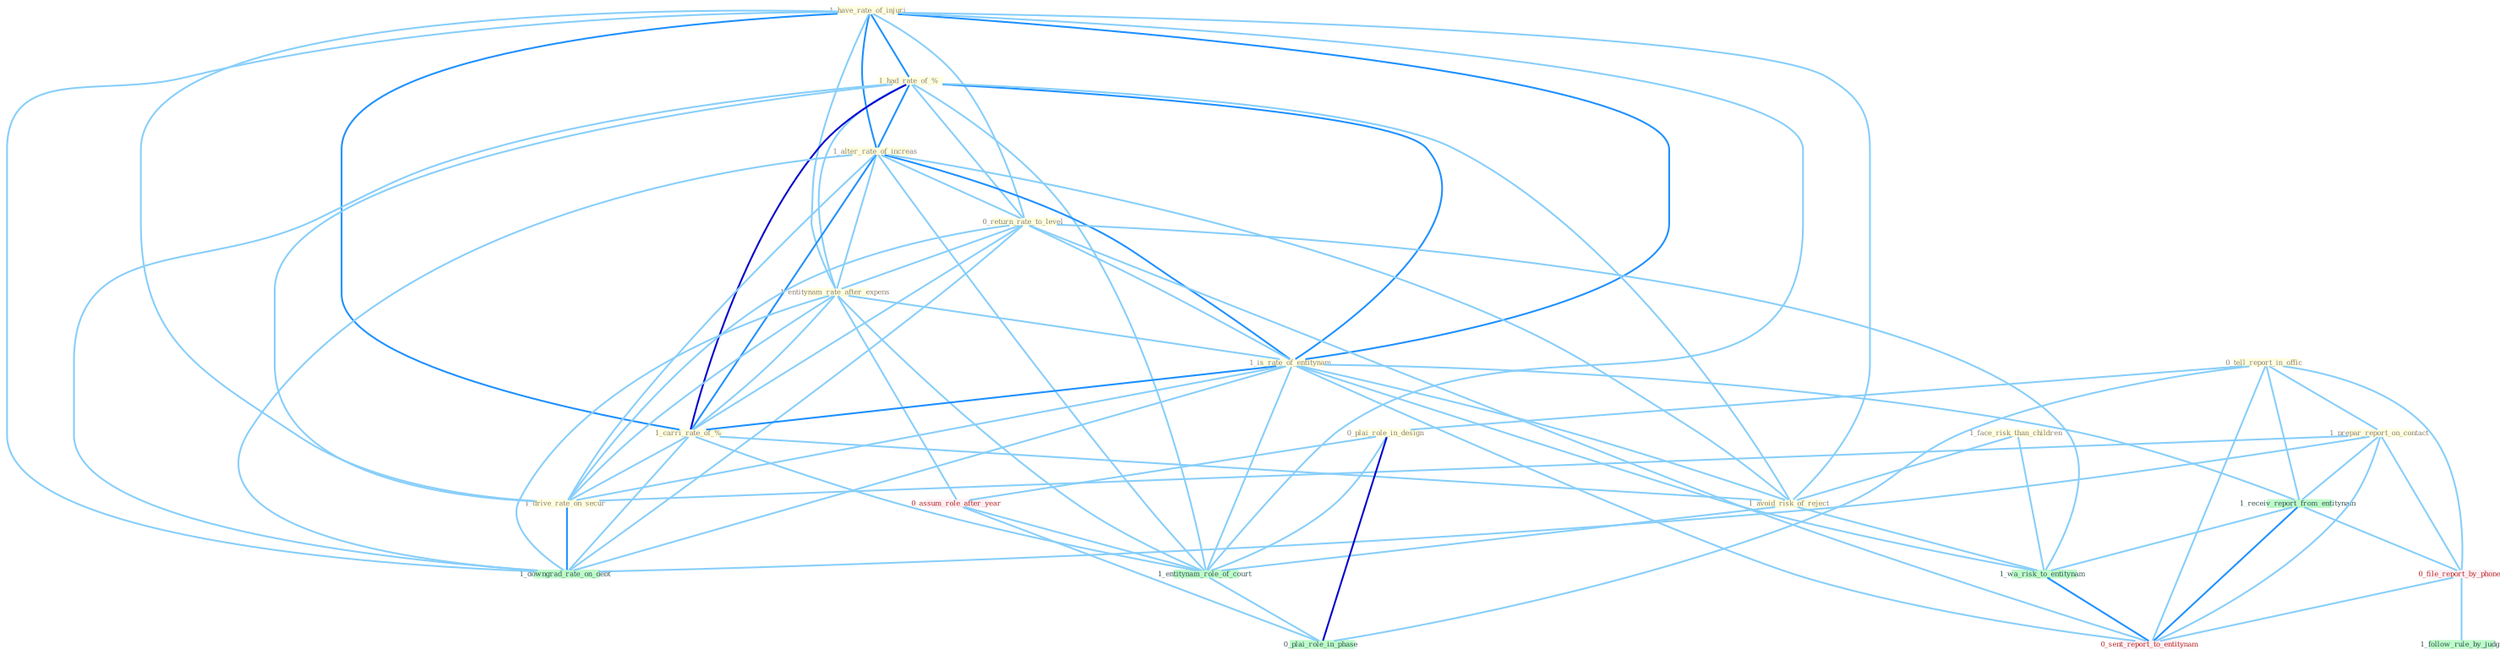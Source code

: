 Graph G{ 
    node
    [shape=polygon,style=filled,width=.5,height=.06,color="#BDFCC9",fixedsize=true,fontsize=4,
    fontcolor="#2f4f4f"];
    {node
    [color="#ffffe0", fontcolor="#8b7d6b"] "1_have_rate_of_injuri " "1_face_risk_than_children " "1_had_rate_of_% " "0_tell_report_in_offic " "1_alter_rate_of_increas " "0_return_rate_to_level " "1_entitynam_rate_after_expens " "1_is_rate_of_entitynam " "1_carri_rate_of_% " "1_prepar_report_on_contact " "1_drive_rate_on_secur " "1_avoid_risk_of_reject " "0_plai_role_in_design "}
{node [color="#fff0f5", fontcolor="#b22222"] "0_assum_role_after_year " "0_file_report_by_phone " "0_sent_report_to_entitynam "}
edge [color="#B0E2FF"];

	"1_have_rate_of_injuri " -- "1_had_rate_of_% " [w="2", color="#1e90ff" , len=0.8];
	"1_have_rate_of_injuri " -- "1_alter_rate_of_increas " [w="2", color="#1e90ff" , len=0.8];
	"1_have_rate_of_injuri " -- "0_return_rate_to_level " [w="1", color="#87cefa" ];
	"1_have_rate_of_injuri " -- "1_entitynam_rate_after_expens " [w="1", color="#87cefa" ];
	"1_have_rate_of_injuri " -- "1_is_rate_of_entitynam " [w="2", color="#1e90ff" , len=0.8];
	"1_have_rate_of_injuri " -- "1_carri_rate_of_% " [w="2", color="#1e90ff" , len=0.8];
	"1_have_rate_of_injuri " -- "1_drive_rate_on_secur " [w="1", color="#87cefa" ];
	"1_have_rate_of_injuri " -- "1_avoid_risk_of_reject " [w="1", color="#87cefa" ];
	"1_have_rate_of_injuri " -- "1_entitynam_role_of_court " [w="1", color="#87cefa" ];
	"1_have_rate_of_injuri " -- "1_downgrad_rate_on_debt " [w="1", color="#87cefa" ];
	"1_face_risk_than_children " -- "1_avoid_risk_of_reject " [w="1", color="#87cefa" ];
	"1_face_risk_than_children " -- "1_wa_risk_to_entitynam " [w="1", color="#87cefa" ];
	"1_had_rate_of_% " -- "1_alter_rate_of_increas " [w="2", color="#1e90ff" , len=0.8];
	"1_had_rate_of_% " -- "0_return_rate_to_level " [w="1", color="#87cefa" ];
	"1_had_rate_of_% " -- "1_entitynam_rate_after_expens " [w="1", color="#87cefa" ];
	"1_had_rate_of_% " -- "1_is_rate_of_entitynam " [w="2", color="#1e90ff" , len=0.8];
	"1_had_rate_of_% " -- "1_carri_rate_of_% " [w="3", color="#0000cd" , len=0.6];
	"1_had_rate_of_% " -- "1_drive_rate_on_secur " [w="1", color="#87cefa" ];
	"1_had_rate_of_% " -- "1_avoid_risk_of_reject " [w="1", color="#87cefa" ];
	"1_had_rate_of_% " -- "1_entitynam_role_of_court " [w="1", color="#87cefa" ];
	"1_had_rate_of_% " -- "1_downgrad_rate_on_debt " [w="1", color="#87cefa" ];
	"0_tell_report_in_offic " -- "1_prepar_report_on_contact " [w="1", color="#87cefa" ];
	"0_tell_report_in_offic " -- "0_plai_role_in_design " [w="1", color="#87cefa" ];
	"0_tell_report_in_offic " -- "1_receiv_report_from_entitynam " [w="1", color="#87cefa" ];
	"0_tell_report_in_offic " -- "0_file_report_by_phone " [w="1", color="#87cefa" ];
	"0_tell_report_in_offic " -- "0_sent_report_to_entitynam " [w="1", color="#87cefa" ];
	"0_tell_report_in_offic " -- "0_plai_role_in_phase " [w="1", color="#87cefa" ];
	"1_alter_rate_of_increas " -- "0_return_rate_to_level " [w="1", color="#87cefa" ];
	"1_alter_rate_of_increas " -- "1_entitynam_rate_after_expens " [w="1", color="#87cefa" ];
	"1_alter_rate_of_increas " -- "1_is_rate_of_entitynam " [w="2", color="#1e90ff" , len=0.8];
	"1_alter_rate_of_increas " -- "1_carri_rate_of_% " [w="2", color="#1e90ff" , len=0.8];
	"1_alter_rate_of_increas " -- "1_drive_rate_on_secur " [w="1", color="#87cefa" ];
	"1_alter_rate_of_increas " -- "1_avoid_risk_of_reject " [w="1", color="#87cefa" ];
	"1_alter_rate_of_increas " -- "1_entitynam_role_of_court " [w="1", color="#87cefa" ];
	"1_alter_rate_of_increas " -- "1_downgrad_rate_on_debt " [w="1", color="#87cefa" ];
	"0_return_rate_to_level " -- "1_entitynam_rate_after_expens " [w="1", color="#87cefa" ];
	"0_return_rate_to_level " -- "1_is_rate_of_entitynam " [w="1", color="#87cefa" ];
	"0_return_rate_to_level " -- "1_carri_rate_of_% " [w="1", color="#87cefa" ];
	"0_return_rate_to_level " -- "1_drive_rate_on_secur " [w="1", color="#87cefa" ];
	"0_return_rate_to_level " -- "1_downgrad_rate_on_debt " [w="1", color="#87cefa" ];
	"0_return_rate_to_level " -- "1_wa_risk_to_entitynam " [w="1", color="#87cefa" ];
	"0_return_rate_to_level " -- "0_sent_report_to_entitynam " [w="1", color="#87cefa" ];
	"1_entitynam_rate_after_expens " -- "1_is_rate_of_entitynam " [w="1", color="#87cefa" ];
	"1_entitynam_rate_after_expens " -- "1_carri_rate_of_% " [w="1", color="#87cefa" ];
	"1_entitynam_rate_after_expens " -- "1_drive_rate_on_secur " [w="1", color="#87cefa" ];
	"1_entitynam_rate_after_expens " -- "0_assum_role_after_year " [w="1", color="#87cefa" ];
	"1_entitynam_rate_after_expens " -- "1_entitynam_role_of_court " [w="1", color="#87cefa" ];
	"1_entitynam_rate_after_expens " -- "1_downgrad_rate_on_debt " [w="1", color="#87cefa" ];
	"1_is_rate_of_entitynam " -- "1_carri_rate_of_% " [w="2", color="#1e90ff" , len=0.8];
	"1_is_rate_of_entitynam " -- "1_drive_rate_on_secur " [w="1", color="#87cefa" ];
	"1_is_rate_of_entitynam " -- "1_avoid_risk_of_reject " [w="1", color="#87cefa" ];
	"1_is_rate_of_entitynam " -- "1_receiv_report_from_entitynam " [w="1", color="#87cefa" ];
	"1_is_rate_of_entitynam " -- "1_entitynam_role_of_court " [w="1", color="#87cefa" ];
	"1_is_rate_of_entitynam " -- "1_downgrad_rate_on_debt " [w="1", color="#87cefa" ];
	"1_is_rate_of_entitynam " -- "1_wa_risk_to_entitynam " [w="1", color="#87cefa" ];
	"1_is_rate_of_entitynam " -- "0_sent_report_to_entitynam " [w="1", color="#87cefa" ];
	"1_carri_rate_of_% " -- "1_drive_rate_on_secur " [w="1", color="#87cefa" ];
	"1_carri_rate_of_% " -- "1_avoid_risk_of_reject " [w="1", color="#87cefa" ];
	"1_carri_rate_of_% " -- "1_entitynam_role_of_court " [w="1", color="#87cefa" ];
	"1_carri_rate_of_% " -- "1_downgrad_rate_on_debt " [w="1", color="#87cefa" ];
	"1_prepar_report_on_contact " -- "1_drive_rate_on_secur " [w="1", color="#87cefa" ];
	"1_prepar_report_on_contact " -- "1_receiv_report_from_entitynam " [w="1", color="#87cefa" ];
	"1_prepar_report_on_contact " -- "0_file_report_by_phone " [w="1", color="#87cefa" ];
	"1_prepar_report_on_contact " -- "1_downgrad_rate_on_debt " [w="1", color="#87cefa" ];
	"1_prepar_report_on_contact " -- "0_sent_report_to_entitynam " [w="1", color="#87cefa" ];
	"1_drive_rate_on_secur " -- "1_downgrad_rate_on_debt " [w="2", color="#1e90ff" , len=0.8];
	"1_avoid_risk_of_reject " -- "1_entitynam_role_of_court " [w="1", color="#87cefa" ];
	"1_avoid_risk_of_reject " -- "1_wa_risk_to_entitynam " [w="1", color="#87cefa" ];
	"0_plai_role_in_design " -- "0_assum_role_after_year " [w="1", color="#87cefa" ];
	"0_plai_role_in_design " -- "1_entitynam_role_of_court " [w="1", color="#87cefa" ];
	"0_plai_role_in_design " -- "0_plai_role_in_phase " [w="3", color="#0000cd" , len=0.6];
	"1_receiv_report_from_entitynam " -- "0_file_report_by_phone " [w="1", color="#87cefa" ];
	"1_receiv_report_from_entitynam " -- "1_wa_risk_to_entitynam " [w="1", color="#87cefa" ];
	"1_receiv_report_from_entitynam " -- "0_sent_report_to_entitynam " [w="2", color="#1e90ff" , len=0.8];
	"0_assum_role_after_year " -- "1_entitynam_role_of_court " [w="1", color="#87cefa" ];
	"0_assum_role_after_year " -- "0_plai_role_in_phase " [w="1", color="#87cefa" ];
	"1_entitynam_role_of_court " -- "0_plai_role_in_phase " [w="1", color="#87cefa" ];
	"0_file_report_by_phone " -- "1_follow_rule_by_judg " [w="1", color="#87cefa" ];
	"0_file_report_by_phone " -- "0_sent_report_to_entitynam " [w="1", color="#87cefa" ];
	"1_wa_risk_to_entitynam " -- "0_sent_report_to_entitynam " [w="2", color="#1e90ff" , len=0.8];
}